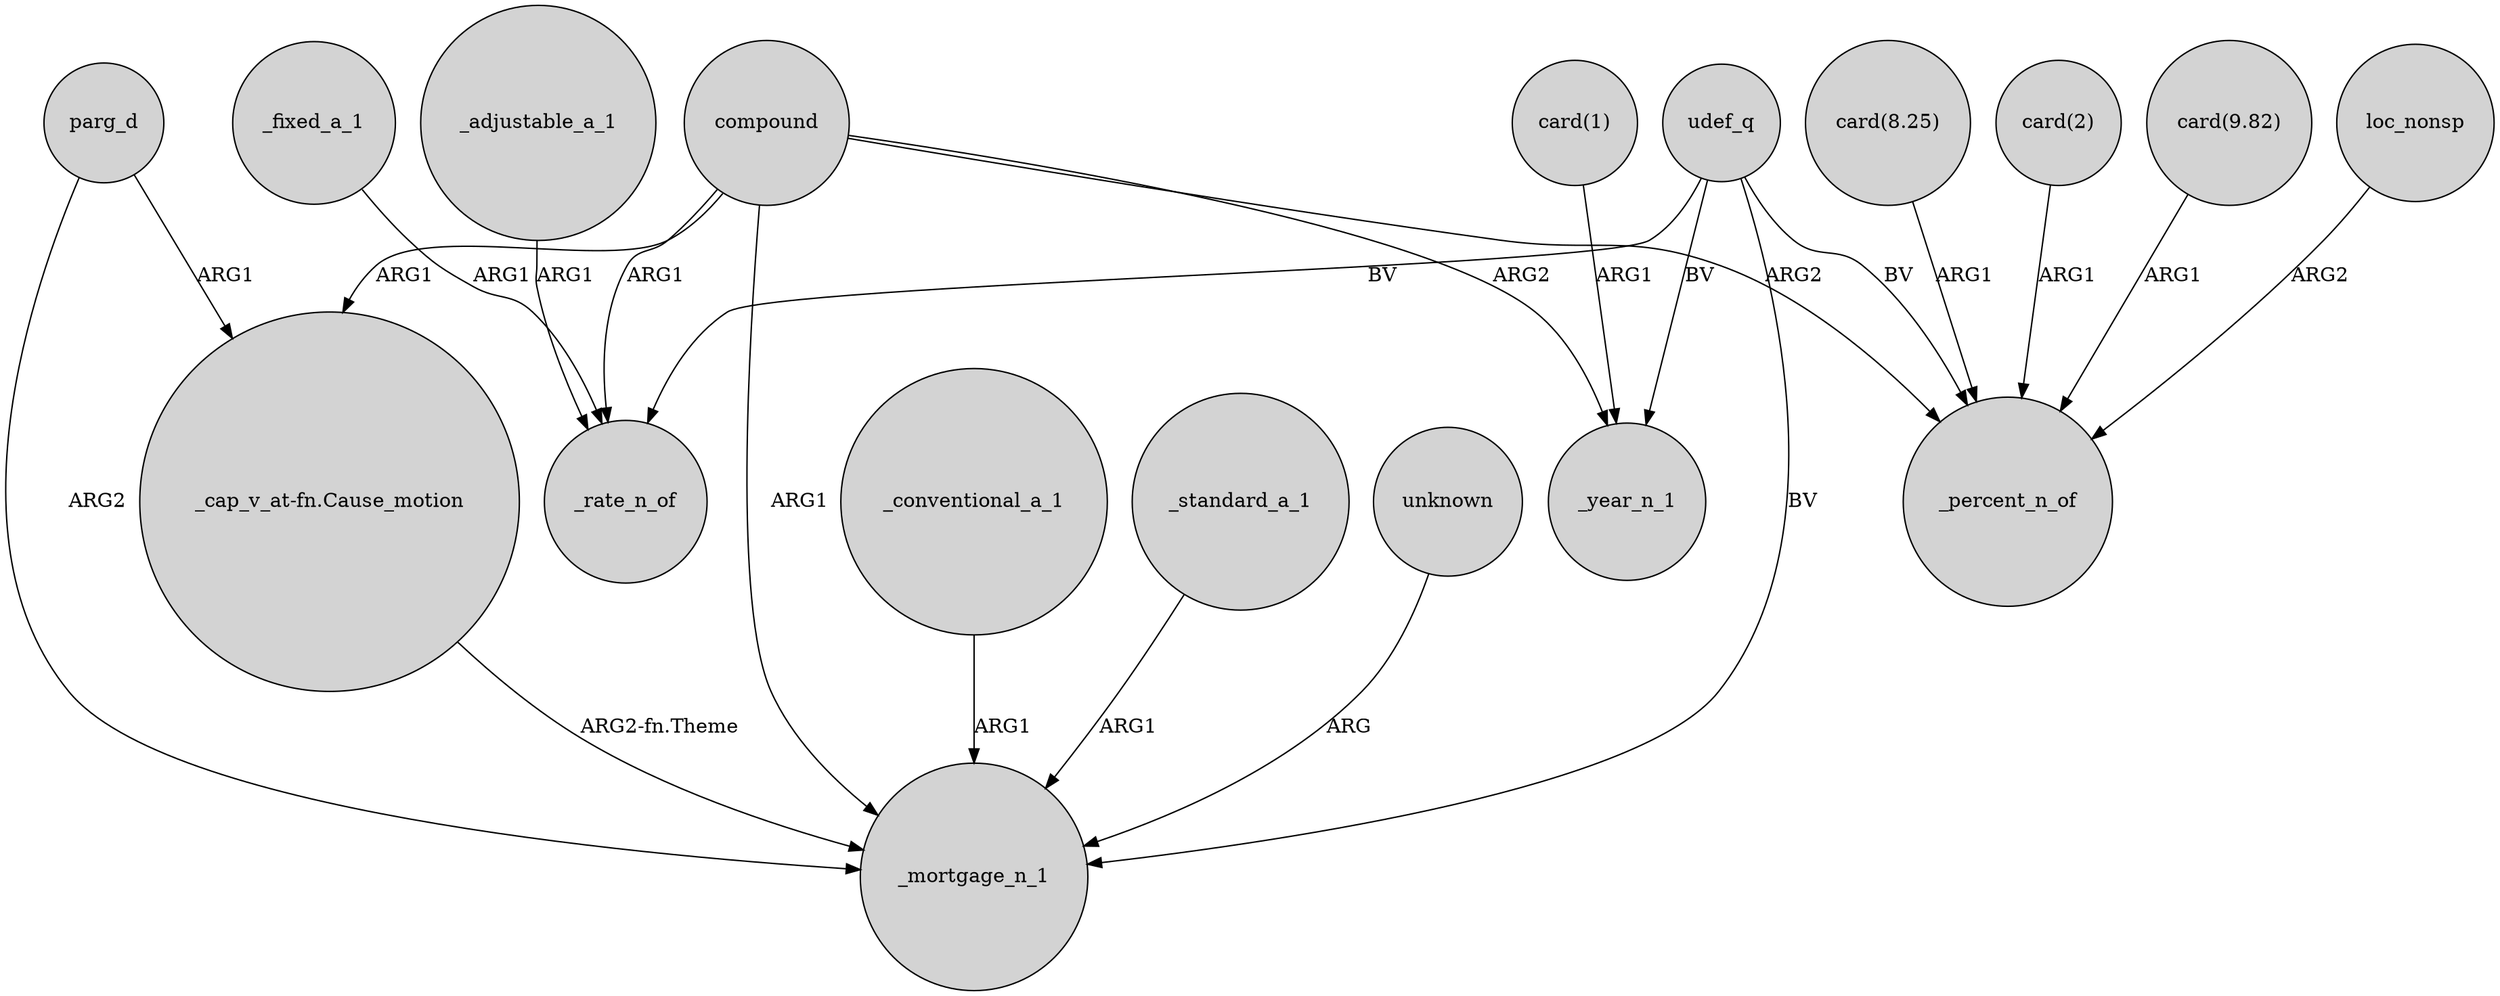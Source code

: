 digraph {
	node [shape=circle style=filled]
	compound -> _mortgage_n_1 [label=ARG1]
	_fixed_a_1 -> _rate_n_of [label=ARG1]
	"card(1)" -> _year_n_1 [label=ARG1]
	compound -> _rate_n_of [label=ARG1]
	udef_q -> _rate_n_of [label=BV]
	"_cap_v_at-fn.Cause_motion" -> _mortgage_n_1 [label="ARG2-fn.Theme"]
	udef_q -> _mortgage_n_1 [label=BV]
	parg_d -> _mortgage_n_1 [label=ARG2]
	compound -> _year_n_1 [label=ARG2]
	"card(8.25)" -> _percent_n_of [label=ARG1]
	udef_q -> _percent_n_of [label=BV]
	_conventional_a_1 -> _mortgage_n_1 [label=ARG1]
	compound -> _percent_n_of [label=ARG2]
	parg_d -> "_cap_v_at-fn.Cause_motion" [label=ARG1]
	_standard_a_1 -> _mortgage_n_1 [label=ARG1]
	"card(2)" -> _percent_n_of [label=ARG1]
	udef_q -> _year_n_1 [label=BV]
	_adjustable_a_1 -> _rate_n_of [label=ARG1]
	unknown -> _mortgage_n_1 [label=ARG]
	compound -> "_cap_v_at-fn.Cause_motion" [label=ARG1]
	"card(9.82)" -> _percent_n_of [label=ARG1]
	loc_nonsp -> _percent_n_of [label=ARG2]
}
